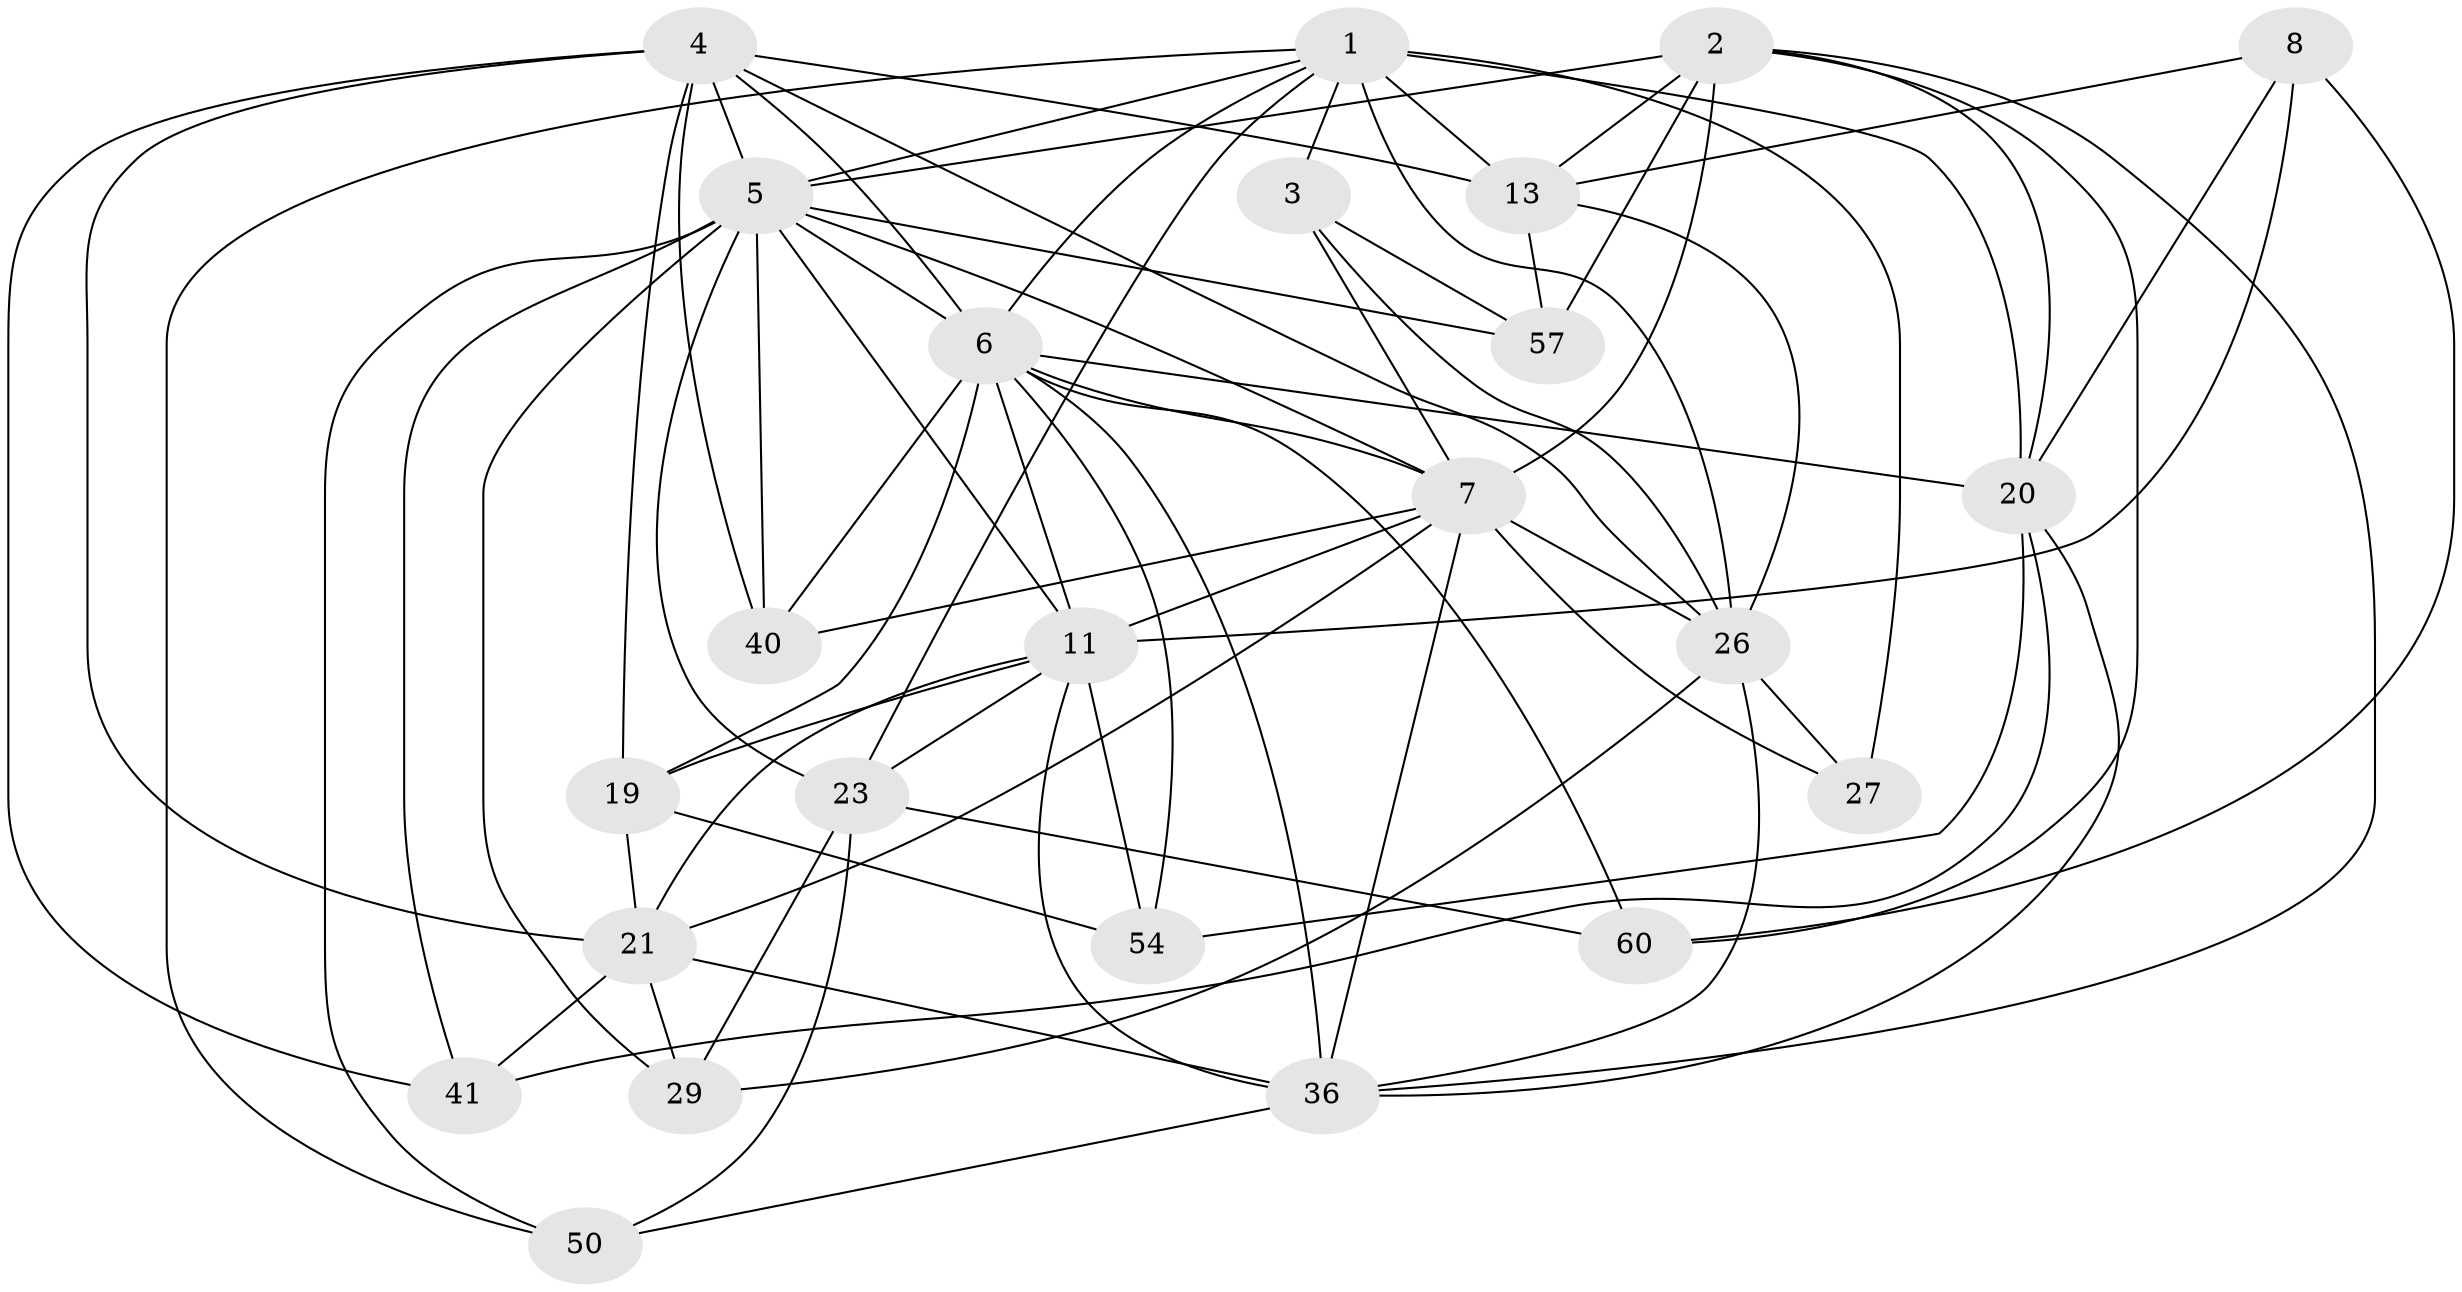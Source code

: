 // original degree distribution, {4: 1.0}
// Generated by graph-tools (version 1.1) at 2025/20/03/04/25 18:20:33]
// undirected, 24 vertices, 76 edges
graph export_dot {
graph [start="1"]
  node [color=gray90,style=filled];
  1 [super="+30+24"];
  2 [super="+56+34"];
  3;
  4 [super="+32+48"];
  5 [super="+10+9+49"];
  6 [super="+16+12+15"];
  7 [super="+18+14"];
  8;
  11 [super="+45+35"];
  13 [super="+42"];
  19 [super="+28"];
  20 [super="+44"];
  21 [super="+31+22"];
  23 [super="+25+51"];
  26 [super="+38"];
  27;
  29;
  36 [super="+62+55"];
  40;
  41;
  50;
  54;
  57;
  60;
  1 -- 23 [weight=2];
  1 -- 27 [weight=2];
  1 -- 3;
  1 -- 20 [weight=2];
  1 -- 26;
  1 -- 5;
  1 -- 6;
  1 -- 50;
  1 -- 13;
  2 -- 36;
  2 -- 20;
  2 -- 60;
  2 -- 57;
  2 -- 5;
  2 -- 13;
  2 -- 7 [weight=2];
  3 -- 26;
  3 -- 57;
  3 -- 7;
  4 -- 26;
  4 -- 40;
  4 -- 41;
  4 -- 6;
  4 -- 21;
  4 -- 19;
  4 -- 13;
  4 -- 5;
  5 -- 40;
  5 -- 57;
  5 -- 23 [weight=3];
  5 -- 11;
  5 -- 29;
  5 -- 50;
  5 -- 6;
  5 -- 41;
  5 -- 7;
  6 -- 54;
  6 -- 40;
  6 -- 11;
  6 -- 20;
  6 -- 7 [weight=2];
  6 -- 19;
  6 -- 60;
  6 -- 36;
  7 -- 21;
  7 -- 40;
  7 -- 27;
  7 -- 11;
  7 -- 26;
  7 -- 36;
  8 -- 11;
  8 -- 60;
  8 -- 20;
  8 -- 13;
  11 -- 23 [weight=2];
  11 -- 19;
  11 -- 21;
  11 -- 54;
  11 -- 36;
  13 -- 26;
  13 -- 57;
  19 -- 54;
  19 -- 21 [weight=2];
  20 -- 54;
  20 -- 41;
  20 -- 36;
  21 -- 29;
  21 -- 41;
  21 -- 36;
  23 -- 60;
  23 -- 29;
  23 -- 50;
  26 -- 36;
  26 -- 27;
  26 -- 29;
  36 -- 50;
}
